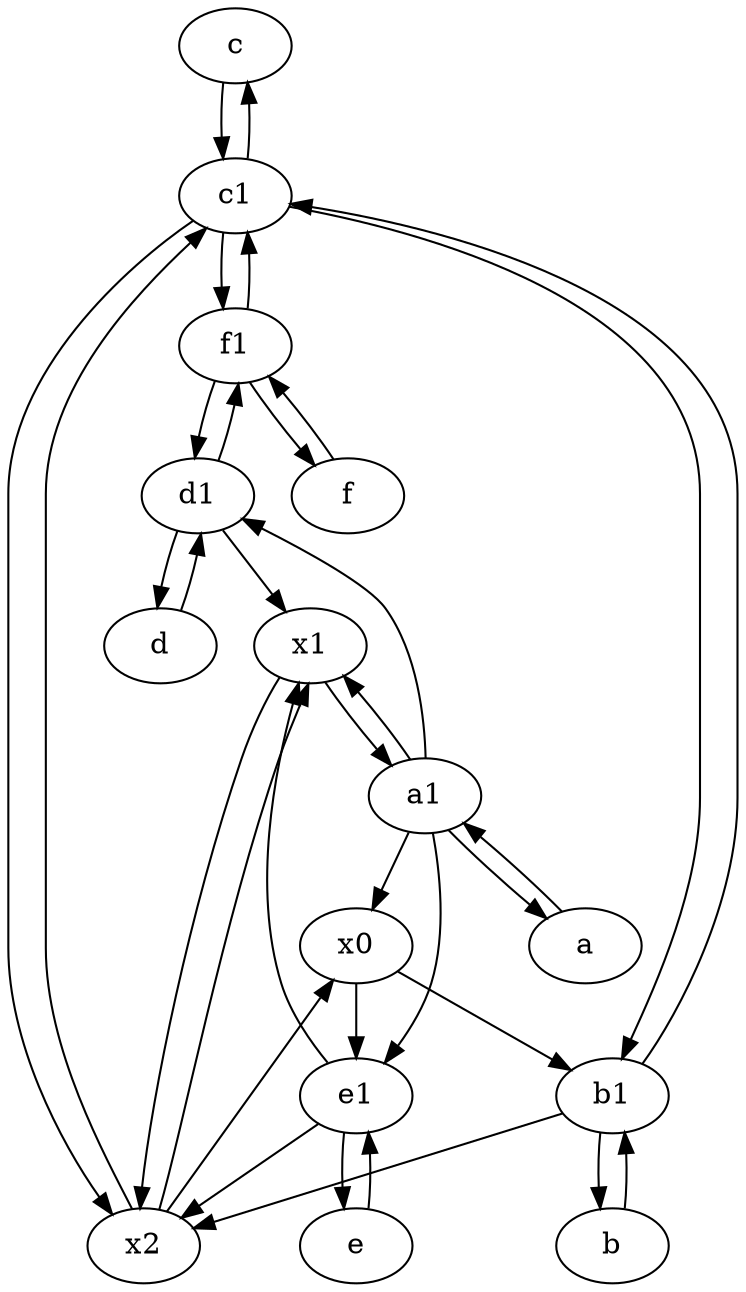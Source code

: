 digraph  {
	c [pos="20,10!"];
	a1 [pos="40,15!"];
	x2;
	c1 [pos="30,15!"];
	b [pos="50,20!"];
	d1 [pos="25,30!"];
	a [pos="40,10!"];
	b1 [pos="45,20!"];
	e1 [pos="25,45!"];
	d [pos="20,30!"];
	f [pos="15,45!"];
	x1;
	x0;
	f1;
	e [pos="30,50!"];
	e1 -> x2;
	b1 -> b;
	b1 -> c1;
	b -> b1;
	c1 -> b1;
	c1 -> x2;
	a1 -> d1;
	a1 -> x0;
	x2 -> x0;
	f1 -> d1;
	d1 -> x1;
	e1 -> e;
	f1 -> f;
	e -> e1;
	a1 -> e1;
	a1 -> a;
	c1 -> c;
	a1 -> x1;
	x2 -> x1;
	x0 -> e1;
	c1 -> f1;
	f1 -> c1;
	e1 -> x1;
	d1 -> d;
	x1 -> x2;
	x1 -> a1;
	d -> d1;
	d1 -> f1;
	c -> c1;
	a -> a1;
	f -> f1;
	x0 -> b1;
	b1 -> x2;
	x2 -> c1;

	}